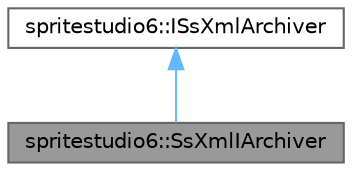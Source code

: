 digraph "spritestudio6::SsXmlIArchiver"
{
 // LATEX_PDF_SIZE
  bgcolor="transparent";
  edge [fontname=Helvetica,fontsize=10,labelfontname=Helvetica,labelfontsize=10];
  node [fontname=Helvetica,fontsize=10,shape=box,height=0.2,width=0.4];
  Node1 [id="Node000001",label="spritestudio6::SsXmlIArchiver",height=0.2,width=0.4,color="gray40", fillcolor="grey60", style="filled", fontcolor="black",tooltip="アーカイバクラス　インプットクラス"];
  Node2 -> Node1 [id="edge1_Node000001_Node000002",dir="back",color="steelblue1",style="solid",tooltip=" "];
  Node2 [id="Node000002",label="spritestudio6::ISsXmlArchiver",height=0.2,width=0.4,color="gray40", fillcolor="white", style="filled",URL="$classspritestudio6_1_1_i_ss_xml_archiver.html",tooltip="アーカイバクラスのインターフェース"];
}
